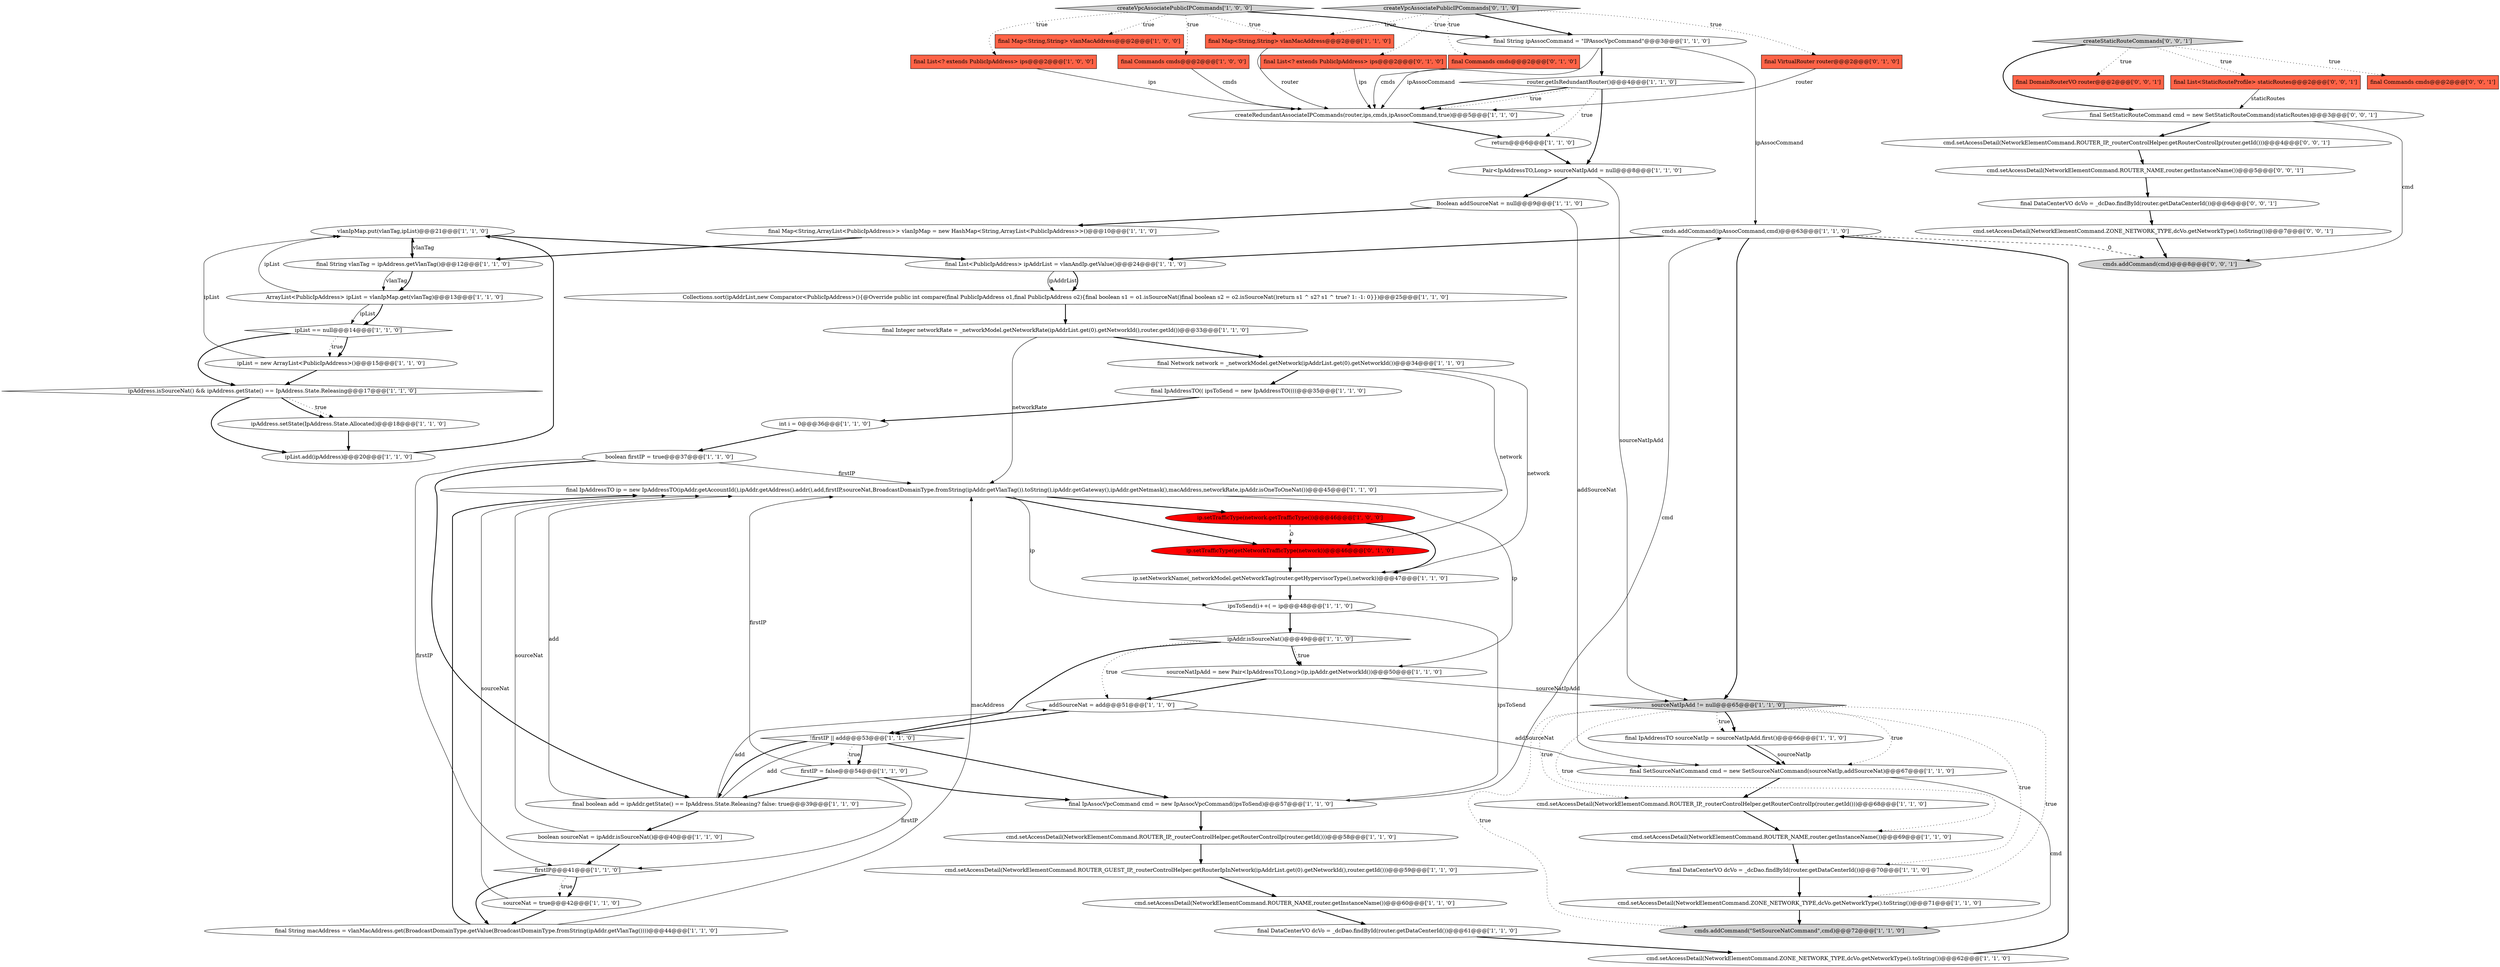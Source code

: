 digraph {
1 [style = filled, label = "cmd.setAccessDetail(NetworkElementCommand.ROUTER_IP,_routerControlHelper.getRouterControlIp(router.getId()))@@@68@@@['1', '1', '0']", fillcolor = white, shape = ellipse image = "AAA0AAABBB1BBB"];
52 [style = filled, label = "final SetSourceNatCommand cmd = new SetSourceNatCommand(sourceNatIp,addSourceNat)@@@67@@@['1', '1', '0']", fillcolor = white, shape = ellipse image = "AAA0AAABBB1BBB"];
40 [style = filled, label = "cmds.addCommand(ipAssocCommand,cmd)@@@63@@@['1', '1', '0']", fillcolor = white, shape = ellipse image = "AAA0AAABBB1BBB"];
60 [style = filled, label = "final VirtualRouter router@@@2@@@['0', '1', '0']", fillcolor = tomato, shape = box image = "AAA0AAABBB2BBB"];
6 [style = filled, label = "final IpAddressTO sourceNatIp = sourceNatIpAdd.first()@@@66@@@['1', '1', '0']", fillcolor = white, shape = ellipse image = "AAA0AAABBB1BBB"];
57 [style = filled, label = "ip.setTrafficType(getNetworkTrafficType(network))@@@46@@@['0', '1', '0']", fillcolor = red, shape = ellipse image = "AAA1AAABBB2BBB"];
39 [style = filled, label = "firstIP@@@41@@@['1', '1', '0']", fillcolor = white, shape = diamond image = "AAA0AAABBB1BBB"];
36 [style = filled, label = "final Integer networkRate = _networkModel.getNetworkRate(ipAddrList.get(0).getNetworkId(),router.getId())@@@33@@@['1', '1', '0']", fillcolor = white, shape = ellipse image = "AAA0AAABBB1BBB"];
65 [style = filled, label = "final DomainRouterVO router@@@2@@@['0', '0', '1']", fillcolor = tomato, shape = box image = "AAA0AAABBB3BBB"];
43 [style = filled, label = "ipAddr.isSourceNat()@@@49@@@['1', '1', '0']", fillcolor = white, shape = diamond image = "AAA0AAABBB1BBB"];
5 [style = filled, label = "final IpAddressTO(( ipsToSend = new IpAddressTO((((@@@35@@@['1', '1', '0']", fillcolor = white, shape = ellipse image = "AAA0AAABBB1BBB"];
30 [style = filled, label = "firstIP = false@@@54@@@['1', '1', '0']", fillcolor = white, shape = ellipse image = "AAA0AAABBB1BBB"];
22 [style = filled, label = "final boolean add = ipAddr.getState() == IpAddress.State.Releasing? false: true@@@39@@@['1', '1', '0']", fillcolor = white, shape = ellipse image = "AAA0AAABBB1BBB"];
24 [style = filled, label = "final DataCenterVO dcVo = _dcDao.findById(router.getDataCenterId())@@@70@@@['1', '1', '0']", fillcolor = white, shape = ellipse image = "AAA0AAABBB1BBB"];
25 [style = filled, label = "ipList = new ArrayList<PublicIpAddress>()@@@15@@@['1', '1', '0']", fillcolor = white, shape = ellipse image = "AAA0AAABBB1BBB"];
3 [style = filled, label = "cmd.setAccessDetail(NetworkElementCommand.ROUTER_NAME,router.getInstanceName())@@@60@@@['1', '1', '0']", fillcolor = white, shape = ellipse image = "AAA0AAABBB1BBB"];
11 [style = filled, label = "sourceNatIpAdd = new Pair<IpAddressTO,Long>(ip,ipAddr.getNetworkId())@@@50@@@['1', '1', '0']", fillcolor = white, shape = ellipse image = "AAA0AAABBB1BBB"];
14 [style = filled, label = "return@@@6@@@['1', '1', '0']", fillcolor = white, shape = ellipse image = "AAA0AAABBB1BBB"];
0 [style = filled, label = "vlanIpMap.put(vlanTag,ipList)@@@21@@@['1', '1', '0']", fillcolor = white, shape = ellipse image = "AAA0AAABBB1BBB"];
63 [style = filled, label = "createStaticRouteCommands['0', '0', '1']", fillcolor = lightgray, shape = diamond image = "AAA0AAABBB3BBB"];
46 [style = filled, label = "sourceNat = true@@@42@@@['1', '1', '0']", fillcolor = white, shape = ellipse image = "AAA0AAABBB1BBB"];
8 [style = filled, label = "Boolean addSourceNat = null@@@9@@@['1', '1', '0']", fillcolor = white, shape = ellipse image = "AAA0AAABBB1BBB"];
4 [style = filled, label = "cmds.addCommand(\"SetSourceNatCommand\",cmd)@@@72@@@['1', '1', '0']", fillcolor = lightgray, shape = ellipse image = "AAA0AAABBB1BBB"];
19 [style = filled, label = "final IpAssocVpcCommand cmd = new IpAssocVpcCommand(ipsToSend)@@@57@@@['1', '1', '0']", fillcolor = white, shape = ellipse image = "AAA0AAABBB1BBB"];
20 [style = filled, label = "final DataCenterVO dcVo = _dcDao.findById(router.getDataCenterId())@@@61@@@['1', '1', '0']", fillcolor = white, shape = ellipse image = "AAA0AAABBB1BBB"];
15 [style = filled, label = "ip.setTrafficType(network.getTrafficType())@@@46@@@['1', '0', '0']", fillcolor = red, shape = ellipse image = "AAA1AAABBB1BBB"];
33 [style = filled, label = "addSourceNat = add@@@51@@@['1', '1', '0']", fillcolor = white, shape = ellipse image = "AAA0AAABBB1BBB"];
62 [style = filled, label = "final List<StaticRouteProfile> staticRoutes@@@2@@@['0', '0', '1']", fillcolor = tomato, shape = box image = "AAA0AAABBB3BBB"];
69 [style = filled, label = "cmd.setAccessDetail(NetworkElementCommand.ROUTER_NAME,router.getInstanceName())@@@5@@@['0', '0', '1']", fillcolor = white, shape = ellipse image = "AAA0AAABBB3BBB"];
37 [style = filled, label = "final IpAddressTO ip = new IpAddressTO(ipAddr.getAccountId(),ipAddr.getAddress().addr(),add,firstIP,sourceNat,BroadcastDomainType.fromString(ipAddr.getVlanTag()).toString(),ipAddr.getGateway(),ipAddr.getNetmask(),macAddress,networkRate,ipAddr.isOneToOneNat())@@@45@@@['1', '1', '0']", fillcolor = white, shape = ellipse image = "AAA0AAABBB1BBB"];
64 [style = filled, label = "final Commands cmds@@@2@@@['0', '0', '1']", fillcolor = tomato, shape = box image = "AAA0AAABBB3BBB"];
29 [style = filled, label = "final Map<String,String> vlanMacAddress@@@2@@@['1', '0', '0']", fillcolor = tomato, shape = box image = "AAA0AAABBB1BBB"];
31 [style = filled, label = "boolean firstIP = true@@@37@@@['1', '1', '0']", fillcolor = white, shape = ellipse image = "AAA0AAABBB1BBB"];
28 [style = filled, label = "createRedundantAssociateIPCommands(router,ips,cmds,ipAssocCommand,true)@@@5@@@['1', '1', '0']", fillcolor = white, shape = ellipse image = "AAA0AAABBB1BBB"];
18 [style = filled, label = "ip.setNetworkName(_networkModel.getNetworkTag(router.getHypervisorType(),network))@@@47@@@['1', '1', '0']", fillcolor = white, shape = ellipse image = "AAA0AAABBB1BBB"];
58 [style = filled, label = "final List<? extends PublicIpAddress> ips@@@2@@@['0', '1', '0']", fillcolor = tomato, shape = box image = "AAA0AAABBB2BBB"];
10 [style = filled, label = "createVpcAssociatePublicIPCommands['1', '0', '0']", fillcolor = lightgray, shape = diamond image = "AAA0AAABBB1BBB"];
53 [style = filled, label = "!firstIP || add@@@53@@@['1', '1', '0']", fillcolor = white, shape = diamond image = "AAA0AAABBB1BBB"];
49 [style = filled, label = "final Map<String,String> vlanMacAddress@@@2@@@['1', '1', '0']", fillcolor = tomato, shape = box image = "AAA0AAABBB1BBB"];
54 [style = filled, label = "Collections.sort(ipAddrList,new Comparator<PublicIpAddress>(){@Override public int compare(final PublicIpAddress o1,final PublicIpAddress o2){final boolean s1 = o1.isSourceNat()final boolean s2 = o2.isSourceNat()return s1 ^ s2? s1 ^ true? 1: -1: 0}})@@@25@@@['1', '1', '0']", fillcolor = white, shape = ellipse image = "AAA0AAABBB1BBB"];
16 [style = filled, label = "final List<PublicIpAddress> ipAddrList = vlanAndIp.getValue()@@@24@@@['1', '1', '0']", fillcolor = white, shape = ellipse image = "AAA0AAABBB1BBB"];
34 [style = filled, label = "cmd.setAccessDetail(NetworkElementCommand.ZONE_NETWORK_TYPE,dcVo.getNetworkType().toString())@@@62@@@['1', '1', '0']", fillcolor = white, shape = ellipse image = "AAA0AAABBB1BBB"];
50 [style = filled, label = "final String ipAssocCommand = \"IPAssocVpcCommand\"@@@3@@@['1', '1', '0']", fillcolor = white, shape = ellipse image = "AAA0AAABBB1BBB"];
61 [style = filled, label = "cmd.setAccessDetail(NetworkElementCommand.ROUTER_IP,_routerControlHelper.getRouterControlIp(router.getId()))@@@4@@@['0', '0', '1']", fillcolor = white, shape = ellipse image = "AAA0AAABBB3BBB"];
32 [style = filled, label = "final String macAddress = vlanMacAddress.get(BroadcastDomainType.getValue(BroadcastDomainType.fromString(ipAddr.getVlanTag())))@@@44@@@['1', '1', '0']", fillcolor = white, shape = ellipse image = "AAA0AAABBB1BBB"];
55 [style = filled, label = "cmd.setAccessDetail(NetworkElementCommand.ROUTER_IP,_routerControlHelper.getRouterControlIp(router.getId()))@@@58@@@['1', '1', '0']", fillcolor = white, shape = ellipse image = "AAA0AAABBB1BBB"];
48 [style = filled, label = "ipList == null@@@14@@@['1', '1', '0']", fillcolor = white, shape = diamond image = "AAA0AAABBB1BBB"];
9 [style = filled, label = "final Network network = _networkModel.getNetwork(ipAddrList.get(0).getNetworkId())@@@34@@@['1', '1', '0']", fillcolor = white, shape = ellipse image = "AAA0AAABBB1BBB"];
38 [style = filled, label = "int i = 0@@@36@@@['1', '1', '0']", fillcolor = white, shape = ellipse image = "AAA0AAABBB1BBB"];
47 [style = filled, label = "router.getIsRedundantRouter()@@@4@@@['1', '1', '0']", fillcolor = white, shape = diamond image = "AAA0AAABBB1BBB"];
59 [style = filled, label = "createVpcAssociatePublicIPCommands['0', '1', '0']", fillcolor = lightgray, shape = diamond image = "AAA0AAABBB2BBB"];
12 [style = filled, label = "cmd.setAccessDetail(NetworkElementCommand.ZONE_NETWORK_TYPE,dcVo.getNetworkType().toString())@@@71@@@['1', '1', '0']", fillcolor = white, shape = ellipse image = "AAA0AAABBB1BBB"];
13 [style = filled, label = "final List<? extends PublicIpAddress> ips@@@2@@@['1', '0', '0']", fillcolor = tomato, shape = box image = "AAA0AAABBB1BBB"];
41 [style = filled, label = "ipAddress.isSourceNat() && ipAddress.getState() == IpAddress.State.Releasing@@@17@@@['1', '1', '0']", fillcolor = white, shape = diamond image = "AAA0AAABBB1BBB"];
2 [style = filled, label = "ipAddress.setState(IpAddress.State.Allocated)@@@18@@@['1', '1', '0']", fillcolor = white, shape = ellipse image = "AAA0AAABBB1BBB"];
23 [style = filled, label = "ipsToSend(i++( = ip@@@48@@@['1', '1', '0']", fillcolor = white, shape = ellipse image = "AAA0AAABBB1BBB"];
42 [style = filled, label = "cmd.setAccessDetail(NetworkElementCommand.ROUTER_GUEST_IP,_routerControlHelper.getRouterIpInNetwork(ipAddrList.get(0).getNetworkId(),router.getId()))@@@59@@@['1', '1', '0']", fillcolor = white, shape = ellipse image = "AAA0AAABBB1BBB"];
51 [style = filled, label = "final String vlanTag = ipAddress.getVlanTag()@@@12@@@['1', '1', '0']", fillcolor = white, shape = ellipse image = "AAA0AAABBB1BBB"];
68 [style = filled, label = "cmds.addCommand(cmd)@@@8@@@['0', '0', '1']", fillcolor = lightgray, shape = ellipse image = "AAA0AAABBB3BBB"];
67 [style = filled, label = "final DataCenterVO dcVo = _dcDao.findById(router.getDataCenterId())@@@6@@@['0', '0', '1']", fillcolor = white, shape = ellipse image = "AAA0AAABBB3BBB"];
26 [style = filled, label = "final Commands cmds@@@2@@@['1', '0', '0']", fillcolor = tomato, shape = box image = "AAA0AAABBB1BBB"];
45 [style = filled, label = "final Map<String,ArrayList<PublicIpAddress>> vlanIpMap = new HashMap<String,ArrayList<PublicIpAddress>>()@@@10@@@['1', '1', '0']", fillcolor = white, shape = ellipse image = "AAA0AAABBB1BBB"];
70 [style = filled, label = "cmd.setAccessDetail(NetworkElementCommand.ZONE_NETWORK_TYPE,dcVo.getNetworkType().toString())@@@7@@@['0', '0', '1']", fillcolor = white, shape = ellipse image = "AAA0AAABBB3BBB"];
21 [style = filled, label = "ipList.add(ipAddress)@@@20@@@['1', '1', '0']", fillcolor = white, shape = ellipse image = "AAA0AAABBB1BBB"];
27 [style = filled, label = "ArrayList<PublicIpAddress> ipList = vlanIpMap.get(vlanTag)@@@13@@@['1', '1', '0']", fillcolor = white, shape = ellipse image = "AAA0AAABBB1BBB"];
7 [style = filled, label = "cmd.setAccessDetail(NetworkElementCommand.ROUTER_NAME,router.getInstanceName())@@@69@@@['1', '1', '0']", fillcolor = white, shape = ellipse image = "AAA0AAABBB1BBB"];
66 [style = filled, label = "final SetStaticRouteCommand cmd = new SetStaticRouteCommand(staticRoutes)@@@3@@@['0', '0', '1']", fillcolor = white, shape = ellipse image = "AAA0AAABBB3BBB"];
56 [style = filled, label = "final Commands cmds@@@2@@@['0', '1', '0']", fillcolor = tomato, shape = box image = "AAA0AAABBB2BBB"];
17 [style = filled, label = "boolean sourceNat = ipAddr.isSourceNat()@@@40@@@['1', '1', '0']", fillcolor = white, shape = ellipse image = "AAA0AAABBB1BBB"];
44 [style = filled, label = "Pair<IpAddressTO,Long> sourceNatIpAdd = null@@@8@@@['1', '1', '0']", fillcolor = white, shape = ellipse image = "AAA0AAABBB1BBB"];
35 [style = filled, label = "sourceNatIpAdd != null@@@65@@@['1', '1', '0']", fillcolor = lightgray, shape = diamond image = "AAA0AAABBB1BBB"];
52->1 [style = bold, label=""];
10->49 [style = dotted, label="true"];
44->8 [style = bold, label=""];
32->37 [style = bold, label=""];
19->55 [style = bold, label=""];
51->27 [style = solid, label="vlanTag"];
15->57 [style = dashed, label="0"];
50->40 [style = solid, label="ipAssocCommand"];
30->37 [style = solid, label="firstIP"];
37->15 [style = bold, label=""];
38->31 [style = bold, label=""];
35->12 [style = dotted, label="true"];
5->38 [style = bold, label=""];
49->28 [style = solid, label="router"];
63->65 [style = dotted, label="true"];
28->14 [style = bold, label=""];
10->29 [style = dotted, label="true"];
41->2 [style = dotted, label="true"];
22->53 [style = solid, label="add"];
53->19 [style = bold, label=""];
35->1 [style = dotted, label="true"];
63->66 [style = bold, label=""];
44->35 [style = solid, label="sourceNatIpAdd"];
46->37 [style = solid, label="sourceNat"];
40->16 [style = bold, label=""];
31->37 [style = solid, label="firstIP"];
43->53 [style = bold, label=""];
48->25 [style = dotted, label="true"];
39->46 [style = dotted, label="true"];
11->33 [style = bold, label=""];
9->5 [style = bold, label=""];
42->3 [style = bold, label=""];
70->68 [style = bold, label=""];
58->28 [style = solid, label="ips"];
23->19 [style = solid, label="ipsToSend"];
9->57 [style = solid, label="network"];
63->64 [style = dotted, label="true"];
59->60 [style = dotted, label="true"];
10->50 [style = bold, label=""];
48->41 [style = bold, label=""];
36->9 [style = bold, label=""];
21->0 [style = bold, label=""];
22->33 [style = solid, label="add"];
62->66 [style = solid, label="staticRoutes"];
53->30 [style = dotted, label="true"];
35->6 [style = dotted, label="true"];
20->34 [style = bold, label=""];
41->21 [style = bold, label=""];
47->28 [style = bold, label=""];
27->48 [style = solid, label="ipList"];
59->49 [style = dotted, label="true"];
47->28 [style = dotted, label="true"];
53->30 [style = bold, label=""];
32->37 [style = solid, label="macAddress"];
19->40 [style = solid, label="cmd"];
43->11 [style = dotted, label="true"];
41->2 [style = bold, label=""];
13->28 [style = solid, label="ips"];
43->11 [style = bold, label=""];
30->19 [style = bold, label=""];
7->24 [style = bold, label=""];
31->39 [style = solid, label="firstIP"];
2->21 [style = bold, label=""];
17->39 [style = bold, label=""];
51->27 [style = bold, label=""];
47->44 [style = bold, label=""];
22->17 [style = bold, label=""];
66->61 [style = bold, label=""];
10->26 [style = dotted, label="true"];
36->37 [style = solid, label="networkRate"];
59->50 [style = bold, label=""];
0->16 [style = bold, label=""];
24->12 [style = bold, label=""];
39->46 [style = bold, label=""];
33->52 [style = solid, label="addSourceNat"];
40->35 [style = bold, label=""];
18->23 [style = bold, label=""];
34->40 [style = bold, label=""];
16->54 [style = solid, label="ipAddrList"];
35->7 [style = dotted, label="true"];
45->51 [style = bold, label=""];
11->35 [style = solid, label="sourceNatIpAdd"];
25->41 [style = bold, label=""];
61->69 [style = bold, label=""];
23->43 [style = bold, label=""];
67->70 [style = bold, label=""];
37->23 [style = solid, label="ip"];
25->0 [style = solid, label="ipList"];
9->18 [style = solid, label="network"];
55->42 [style = bold, label=""];
1->7 [style = bold, label=""];
8->52 [style = solid, label="addSourceNat"];
16->54 [style = bold, label=""];
60->28 [style = solid, label="router"];
50->28 [style = solid, label="ipAssocCommand"];
54->36 [style = bold, label=""];
52->4 [style = solid, label="cmd"];
10->13 [style = dotted, label="true"];
63->62 [style = dotted, label="true"];
26->28 [style = solid, label="cmds"];
8->45 [style = bold, label=""];
17->37 [style = solid, label="sourceNat"];
39->32 [style = bold, label=""];
43->33 [style = dotted, label="true"];
59->58 [style = dotted, label="true"];
46->32 [style = bold, label=""];
56->28 [style = solid, label="cmds"];
27->0 [style = solid, label="ipList"];
35->4 [style = dotted, label="true"];
37->57 [style = bold, label=""];
40->68 [style = dashed, label="0"];
30->22 [style = bold, label=""];
31->22 [style = bold, label=""];
69->67 [style = bold, label=""];
35->52 [style = dotted, label="true"];
35->24 [style = dotted, label="true"];
35->6 [style = bold, label=""];
66->68 [style = solid, label="cmd"];
30->39 [style = solid, label="firstIP"];
53->22 [style = bold, label=""];
57->18 [style = bold, label=""];
14->44 [style = bold, label=""];
15->18 [style = bold, label=""];
33->53 [style = bold, label=""];
6->52 [style = bold, label=""];
6->52 [style = solid, label="sourceNatIp"];
3->20 [style = bold, label=""];
59->56 [style = dotted, label="true"];
12->4 [style = bold, label=""];
50->47 [style = bold, label=""];
0->51 [style = bold, label=""];
47->14 [style = dotted, label="true"];
27->48 [style = bold, label=""];
48->25 [style = bold, label=""];
22->37 [style = solid, label="add"];
51->0 [style = solid, label="vlanTag"];
37->11 [style = solid, label="ip"];
}

